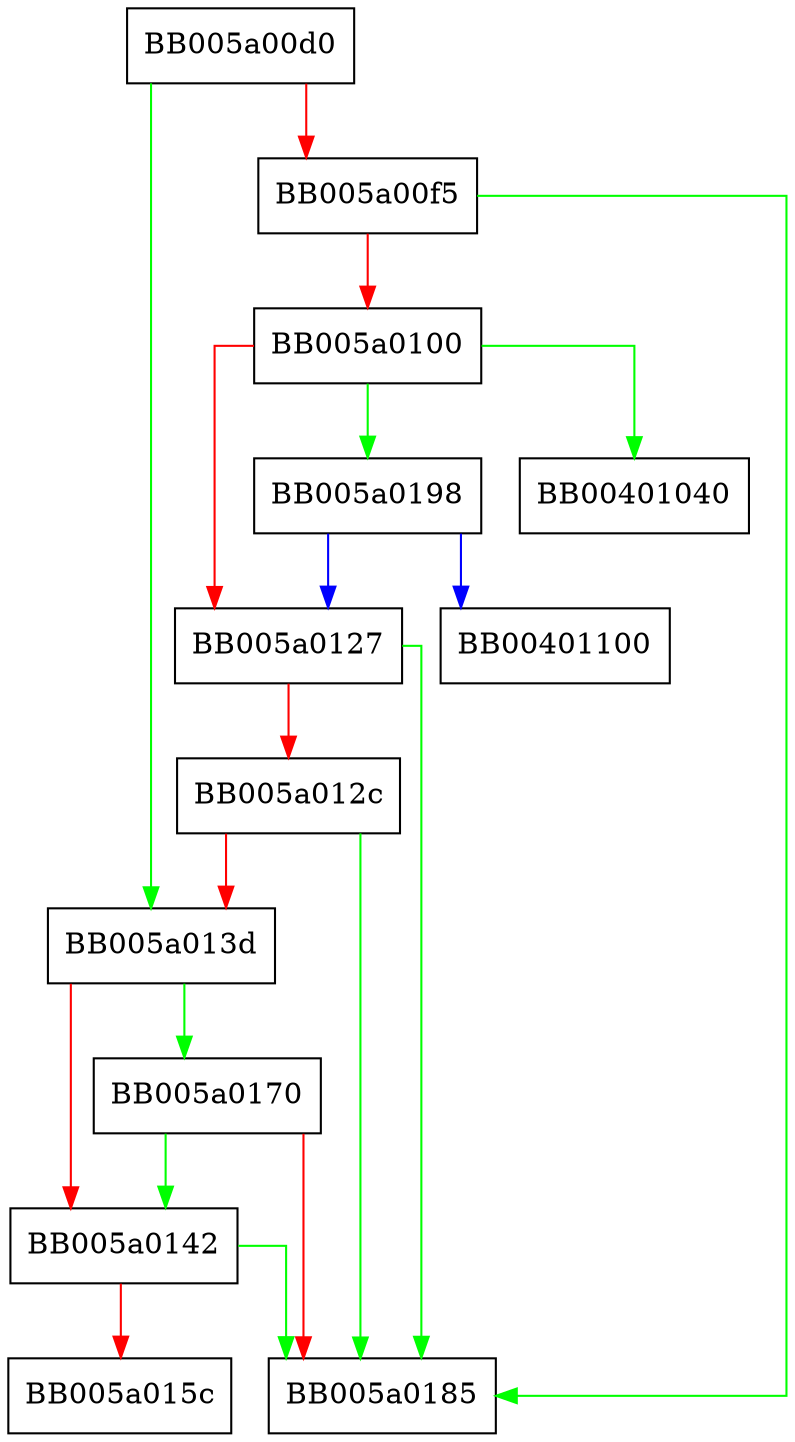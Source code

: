 digraph get_encoder_from_store {
  node [shape="box"];
  graph [splines=ortho];
  BB005a00d0 -> BB005a013d [color="green"];
  BB005a00d0 -> BB005a00f5 [color="red"];
  BB005a00f5 -> BB005a0185 [color="green"];
  BB005a00f5 -> BB005a0100 [color="red"];
  BB005a0100 -> BB00401040 [color="green"];
  BB005a0100 -> BB005a0198 [color="green"];
  BB005a0100 -> BB005a0127 [color="red"];
  BB005a0127 -> BB005a0185 [color="green"];
  BB005a0127 -> BB005a012c [color="red"];
  BB005a012c -> BB005a0185 [color="green"];
  BB005a012c -> BB005a013d [color="red"];
  BB005a013d -> BB005a0170 [color="green"];
  BB005a013d -> BB005a0142 [color="red"];
  BB005a0142 -> BB005a0185 [color="green"];
  BB005a0142 -> BB005a015c [color="red"];
  BB005a0170 -> BB005a0142 [color="green"];
  BB005a0170 -> BB005a0185 [color="red"];
  BB005a0198 -> BB00401100 [color="blue"];
  BB005a0198 -> BB005a0127 [color="blue"];
}